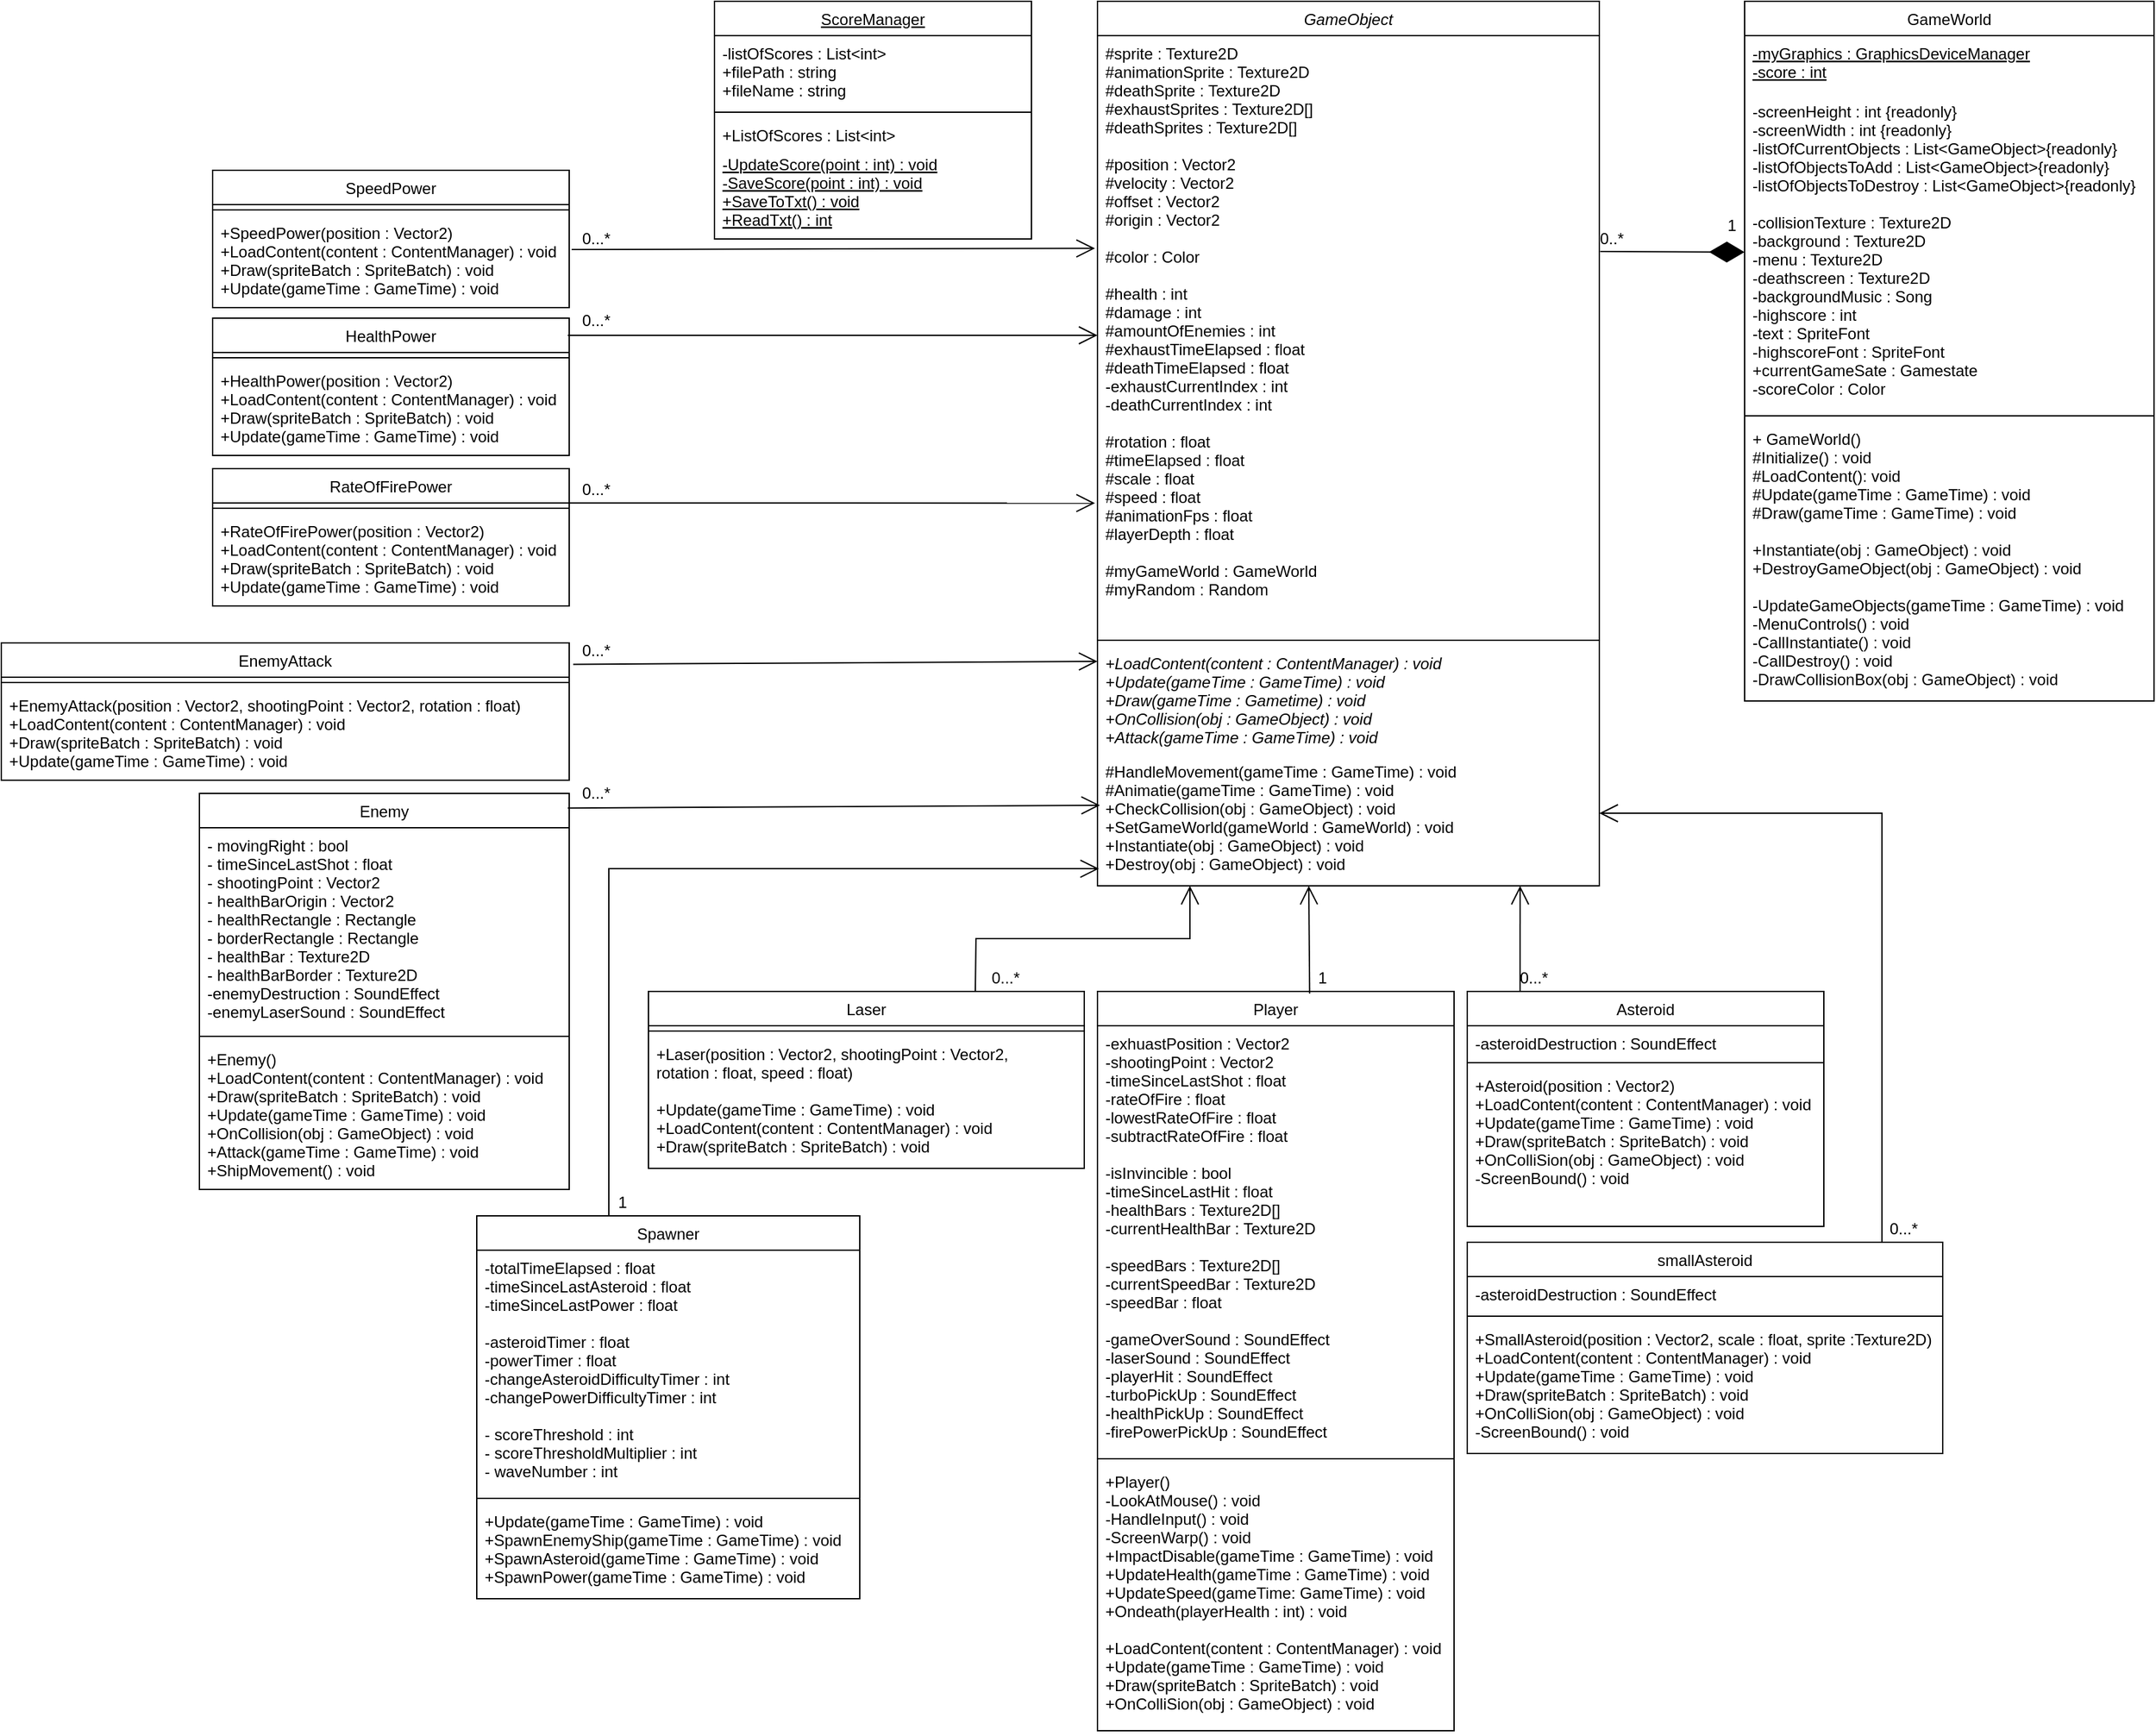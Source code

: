 <mxfile version="15.8.2" type="github">
  <diagram id="C5RBs43oDa-KdzZeNtuy" name="Page-1">
    <mxGraphModel dx="2249" dy="762" grid="1" gridSize="10" guides="1" tooltips="1" connect="1" arrows="1" fold="1" page="1" pageScale="1" pageWidth="827" pageHeight="1169" math="0" shadow="0">
      <root>
        <mxCell id="WIyWlLk6GJQsqaUBKTNV-0" />
        <mxCell id="WIyWlLk6GJQsqaUBKTNV-1" parent="WIyWlLk6GJQsqaUBKTNV-0" />
        <mxCell id="zkfFHV4jXpPFQw0GAbJ--0" value="GameObject&#xa;" style="swimlane;fontStyle=2;align=center;verticalAlign=top;childLayout=stackLayout;horizontal=1;startSize=26;horizontalStack=0;resizeParent=1;resizeLast=0;collapsible=1;marginBottom=0;rounded=0;shadow=0;strokeWidth=1;" parent="WIyWlLk6GJQsqaUBKTNV-1" vertex="1">
          <mxGeometry x="10" y="10" width="380" height="670" as="geometry">
            <mxRectangle x="230" y="140" width="160" height="26" as="alternateBounds" />
          </mxGeometry>
        </mxCell>
        <mxCell id="zkfFHV4jXpPFQw0GAbJ--3" value="#sprite : Texture2D&#xa;#animationSprite : Texture2D&#xa;#deathSprite : Texture2D&#xa;#exhaustSprites : Texture2D[]&#xa;#deathSprites : Texture2D[]&#xa;&#xa;#position : Vector2&#xa;#velocity : Vector2&#xa;#offset : Vector2&#xa;#origin : Vector2&#xa;&#xa;#color : Color &#xa;&#xa;#health : int&#xa;#damage : int&#xa;#amountOfEnemies : int&#xa;#exhaustTimeElapsed : float&#xa;#deathTimeElapsed : float&#xa;-exhaustCurrentIndex : int&#xa;-deathCurrentIndex : int &#xa;&#xa;#rotation : float&#xa;#timeElapsed : float&#xa;#scale : float&#xa;#speed : float&#xa;#animationFps : float&#xa;#layerDepth : float&#xa;&#xa;#myGameWorld : GameWorld&#xa;#myRandom : Random" style="text;align=left;verticalAlign=top;spacingLeft=4;spacingRight=4;overflow=hidden;rotatable=0;points=[[0,0.5],[1,0.5]];portConstraint=eastwest;rounded=0;shadow=0;html=0;fontStyle=0" parent="zkfFHV4jXpPFQw0GAbJ--0" vertex="1">
          <mxGeometry y="26" width="380" height="454" as="geometry" />
        </mxCell>
        <mxCell id="zkfFHV4jXpPFQw0GAbJ--4" value="" style="line;html=1;strokeWidth=1;align=left;verticalAlign=middle;spacingTop=-1;spacingLeft=3;spacingRight=3;rotatable=0;labelPosition=right;points=[];portConstraint=eastwest;" parent="zkfFHV4jXpPFQw0GAbJ--0" vertex="1">
          <mxGeometry y="480" width="380" height="8" as="geometry" />
        </mxCell>
        <mxCell id="pxwjKuDdbxGbTX345M8p-4" value="+LoadContent(content : ContentManager) : void&#xa;+Update(gameTime : GameTime) : void&#xa;+Draw(gameTime : Gametime) : void&#xa;+OnCollision(obj : GameObject) : void&#xa;+Attack(gameTime : GameTime) : void" style="text;align=left;verticalAlign=top;spacingLeft=4;spacingRight=4;overflow=hidden;rotatable=0;points=[[0,0.5],[1,0.5]];portConstraint=eastwest;fontStyle=2" vertex="1" parent="zkfFHV4jXpPFQw0GAbJ--0">
          <mxGeometry y="488" width="380" height="82" as="geometry" />
        </mxCell>
        <mxCell id="zkfFHV4jXpPFQw0GAbJ--5" value="#HandleMovement(gameTime : GameTime) : void&#xa;#Animatie(gameTime : GameTime) : void&#xa;+CheckCollision(obj : GameObject) : void&#xa;+SetGameWorld(gameWorld : GameWorld) : void&#xa;+Instantiate(obj : GameObject) : void&#xa;+Destroy(obj : GameObject) : void&#xa;" style="text;align=left;verticalAlign=top;spacingLeft=4;spacingRight=4;overflow=hidden;rotatable=0;points=[[0,0.5],[1,0.5]];portConstraint=eastwest;fontStyle=0" parent="zkfFHV4jXpPFQw0GAbJ--0" vertex="1">
          <mxGeometry y="570" width="380" height="90" as="geometry" />
        </mxCell>
        <mxCell id="pxwjKuDdbxGbTX345M8p-10" value="GameWorld" style="swimlane;fontStyle=0;align=center;verticalAlign=top;childLayout=stackLayout;horizontal=1;startSize=26;horizontalStack=0;resizeParent=1;resizeParentMax=0;resizeLast=0;collapsible=1;marginBottom=0;" vertex="1" parent="WIyWlLk6GJQsqaUBKTNV-1">
          <mxGeometry x="500" y="10" width="310" height="530" as="geometry" />
        </mxCell>
        <mxCell id="pxwjKuDdbxGbTX345M8p-11" value="-myGraphics : GraphicsDeviceManager&#xa;-score : int&#xa;" style="text;strokeColor=none;fillColor=none;align=left;verticalAlign=top;spacingLeft=4;spacingRight=4;overflow=hidden;rotatable=0;points=[[0,0.5],[1,0.5]];portConstraint=eastwest;fontStyle=4" vertex="1" parent="pxwjKuDdbxGbTX345M8p-10">
          <mxGeometry y="26" width="310" height="44" as="geometry" />
        </mxCell>
        <mxCell id="pxwjKuDdbxGbTX345M8p-58" value="-screenHeight : int {readonly}&#xa;-screenWidth : int {readonly}&#xa;-listOfCurrentObjects : List&lt;GameObject&gt;{readonly}&#xa;-listOfObjectsToAdd : List&lt;GameObject&gt;{readonly}&#xa;-listOfObjectsToDestroy : List&lt;GameObject&gt;{readonly}&#xa;&#xa;-collisionTexture : Texture2D&#xa;-background : Texture2D&#xa;-menu : Texture2D&#xa;-deathscreen : Texture2D&#xa;-backgroundMusic : Song&#xa;-highscore : int&#xa;-text : SpriteFont&#xa;-highscoreFont : SpriteFont&#xa;+currentGameSate : Gamestate&#xa;-scoreColor : Color" style="text;strokeColor=none;fillColor=none;align=left;verticalAlign=top;spacingLeft=4;spacingRight=4;overflow=hidden;rotatable=0;points=[[0,0.5],[1,0.5]];portConstraint=eastwest;fontStyle=0" vertex="1" parent="pxwjKuDdbxGbTX345M8p-10">
          <mxGeometry y="70" width="310" height="240" as="geometry" />
        </mxCell>
        <mxCell id="pxwjKuDdbxGbTX345M8p-12" value="" style="line;strokeWidth=1;fillColor=none;align=left;verticalAlign=middle;spacingTop=-1;spacingLeft=3;spacingRight=3;rotatable=0;labelPosition=right;points=[];portConstraint=eastwest;" vertex="1" parent="pxwjKuDdbxGbTX345M8p-10">
          <mxGeometry y="310" width="310" height="8" as="geometry" />
        </mxCell>
        <mxCell id="pxwjKuDdbxGbTX345M8p-13" value="+ GameWorld()&#xa;#Initialize() : void&#xa;#LoadContent(): void&#xa;#Update(gameTime : GameTime) : void&#xa;#Draw(gameTime : GameTime) : void&#xa;&#xa;+Instantiate(obj : GameObject) : void&#xa;+DestroyGameObject(obj : GameObject) : void&#xa;&#xa;-UpdateGameObjects(gameTime : GameTime) : void&#xa;-MenuControls() : void&#xa;-CallInstantiate() : void&#xa;-CallDestroy() : void&#xa;-DrawCollisionBox(obj : GameObject) : void" style="text;strokeColor=none;fillColor=none;align=left;verticalAlign=top;spacingLeft=4;spacingRight=4;overflow=hidden;rotatable=0;points=[[0,0.5],[1,0.5]];portConstraint=eastwest;" vertex="1" parent="pxwjKuDdbxGbTX345M8p-10">
          <mxGeometry y="318" width="310" height="212" as="geometry" />
        </mxCell>
        <mxCell id="pxwjKuDdbxGbTX345M8p-45" value="Player" style="swimlane;fontStyle=0;align=center;verticalAlign=top;childLayout=stackLayout;horizontal=1;startSize=26;horizontalStack=0;resizeParent=1;resizeParentMax=0;resizeLast=0;collapsible=1;marginBottom=0;" vertex="1" parent="WIyWlLk6GJQsqaUBKTNV-1">
          <mxGeometry x="10" y="760" width="270" height="560" as="geometry" />
        </mxCell>
        <mxCell id="pxwjKuDdbxGbTX345M8p-46" value="-exhuastPosition : Vector2&#xa;-shootingPoint : Vector2&#xa;-timeSinceLastShot : float&#xa;-rateOfFire : float&#xa;-lowestRateOfFire : float&#xa;-subtractRateOfFire : float&#xa;&#xa;-isInvincible : bool&#xa;-timeSinceLastHit : float&#xa;-healthBars : Texture2D[]&#xa;-currentHealthBar : Texture2D&#xa;&#xa;-speedBars : Texture2D[]&#xa;-currentSpeedBar : Texture2D&#xa;-speedBar : float&#xa;&#xa;-gameOverSound : SoundEffect&#xa;-laserSound : SoundEffect&#xa;-playerHit : SoundEffect&#xa;-turboPickUp : SoundEffect&#xa;-healthPickUp : SoundEffect&#xa;-firePowerPickUp : SoundEffect&#xa;&#xa;-" style="text;strokeColor=none;fillColor=none;align=left;verticalAlign=top;spacingLeft=4;spacingRight=4;overflow=hidden;rotatable=0;points=[[0,0.5],[1,0.5]];portConstraint=eastwest;" vertex="1" parent="pxwjKuDdbxGbTX345M8p-45">
          <mxGeometry y="26" width="270" height="324" as="geometry" />
        </mxCell>
        <mxCell id="pxwjKuDdbxGbTX345M8p-47" value="" style="line;strokeWidth=1;fillColor=none;align=left;verticalAlign=middle;spacingTop=-1;spacingLeft=3;spacingRight=3;rotatable=0;labelPosition=right;points=[];portConstraint=eastwest;" vertex="1" parent="pxwjKuDdbxGbTX345M8p-45">
          <mxGeometry y="350" width="270" height="8" as="geometry" />
        </mxCell>
        <mxCell id="pxwjKuDdbxGbTX345M8p-48" value="+Player()&#xa;-LookAtMouse() : void&#xa;-HandleInput() : void&#xa;-ScreenWarp() : void&#xa;+ImpactDisable(gameTime : GameTime) : void&#xa;+UpdateHealth(gameTime : GameTime) : void&#xa;+UpdateSpeed(gameTime: GameTime) : void&#xa;+Ondeath(playerHealth : int) : void&#xa;&#xa;+LoadContent(content : ContentManager) : void&#xa;+Update(gameTime : GameTime) : void&#xa;+Draw(spriteBatch : SpriteBatch) : void&#xa;+OnColliSion(obj : GameObject) : void" style="text;strokeColor=none;fillColor=none;align=left;verticalAlign=top;spacingLeft=4;spacingRight=4;overflow=hidden;rotatable=0;points=[[0,0.5],[1,0.5]];portConstraint=eastwest;" vertex="1" parent="pxwjKuDdbxGbTX345M8p-45">
          <mxGeometry y="358" width="270" height="202" as="geometry" />
        </mxCell>
        <mxCell id="pxwjKuDdbxGbTX345M8p-49" value="Asteroid" style="swimlane;fontStyle=0;align=center;verticalAlign=top;childLayout=stackLayout;horizontal=1;startSize=26;horizontalStack=0;resizeParent=1;resizeParentMax=0;resizeLast=0;collapsible=1;marginBottom=0;" vertex="1" parent="WIyWlLk6GJQsqaUBKTNV-1">
          <mxGeometry x="290" y="760" width="270" height="178" as="geometry" />
        </mxCell>
        <mxCell id="pxwjKuDdbxGbTX345M8p-50" value="-asteroidDestruction : SoundEffect" style="text;strokeColor=none;fillColor=none;align=left;verticalAlign=top;spacingLeft=4;spacingRight=4;overflow=hidden;rotatable=0;points=[[0,0.5],[1,0.5]];portConstraint=eastwest;" vertex="1" parent="pxwjKuDdbxGbTX345M8p-49">
          <mxGeometry y="26" width="270" height="24" as="geometry" />
        </mxCell>
        <mxCell id="pxwjKuDdbxGbTX345M8p-51" value="" style="line;strokeWidth=1;fillColor=none;align=left;verticalAlign=middle;spacingTop=-1;spacingLeft=3;spacingRight=3;rotatable=0;labelPosition=right;points=[];portConstraint=eastwest;" vertex="1" parent="pxwjKuDdbxGbTX345M8p-49">
          <mxGeometry y="50" width="270" height="8" as="geometry" />
        </mxCell>
        <mxCell id="pxwjKuDdbxGbTX345M8p-52" value="+Asteroid(position : Vector2)&#xa;+LoadContent(content : ContentManager) : void&#xa;+Update(gameTime : GameTime) : void&#xa;+Draw(spriteBatch : SpriteBatch) : void&#xa;+OnColliSion(obj : GameObject) : void&#xa;-ScreenBound() : void&#xa;" style="text;strokeColor=none;fillColor=none;align=left;verticalAlign=top;spacingLeft=4;spacingRight=4;overflow=hidden;rotatable=0;points=[[0,0.5],[1,0.5]];portConstraint=eastwest;" vertex="1" parent="pxwjKuDdbxGbTX345M8p-49">
          <mxGeometry y="58" width="270" height="120" as="geometry" />
        </mxCell>
        <mxCell id="pxwjKuDdbxGbTX345M8p-53" value="smallAsteroid" style="swimlane;fontStyle=0;align=center;verticalAlign=top;childLayout=stackLayout;horizontal=1;startSize=26;horizontalStack=0;resizeParent=1;resizeParentMax=0;resizeLast=0;collapsible=1;marginBottom=0;" vertex="1" parent="WIyWlLk6GJQsqaUBKTNV-1">
          <mxGeometry x="290" y="950" width="360" height="160" as="geometry" />
        </mxCell>
        <mxCell id="pxwjKuDdbxGbTX345M8p-54" value="-asteroidDestruction : SoundEffect" style="text;strokeColor=none;fillColor=none;align=left;verticalAlign=top;spacingLeft=4;spacingRight=4;overflow=hidden;rotatable=0;points=[[0,0.5],[1,0.5]];portConstraint=eastwest;" vertex="1" parent="pxwjKuDdbxGbTX345M8p-53">
          <mxGeometry y="26" width="360" height="26" as="geometry" />
        </mxCell>
        <mxCell id="pxwjKuDdbxGbTX345M8p-55" value="" style="line;strokeWidth=1;fillColor=none;align=left;verticalAlign=middle;spacingTop=-1;spacingLeft=3;spacingRight=3;rotatable=0;labelPosition=right;points=[];portConstraint=eastwest;" vertex="1" parent="pxwjKuDdbxGbTX345M8p-53">
          <mxGeometry y="52" width="360" height="8" as="geometry" />
        </mxCell>
        <mxCell id="pxwjKuDdbxGbTX345M8p-56" value="+SmallAsteroid(position : Vector2, scale : float, sprite :Texture2D)&#xa;+LoadContent(content : ContentManager) : void&#xa;+Update(gameTime : GameTime) : void&#xa;+Draw(spriteBatch : SpriteBatch) : void&#xa;+OnColliSion(obj : GameObject) : void&#xa;-ScreenBound() : void&#xa;" style="text;strokeColor=none;fillColor=none;align=left;verticalAlign=top;spacingLeft=4;spacingRight=4;overflow=hidden;rotatable=0;points=[[0,0.5],[1,0.5]];portConstraint=eastwest;" vertex="1" parent="pxwjKuDdbxGbTX345M8p-53">
          <mxGeometry y="60" width="360" height="100" as="geometry" />
        </mxCell>
        <mxCell id="pxwjKuDdbxGbTX345M8p-59" value="Laser" style="swimlane;fontStyle=0;align=center;verticalAlign=top;childLayout=stackLayout;horizontal=1;startSize=26;horizontalStack=0;resizeParent=1;resizeParentMax=0;resizeLast=0;collapsible=1;marginBottom=0;" vertex="1" parent="WIyWlLk6GJQsqaUBKTNV-1">
          <mxGeometry x="-330" y="760" width="330" height="134" as="geometry" />
        </mxCell>
        <mxCell id="pxwjKuDdbxGbTX345M8p-61" value="" style="line;strokeWidth=1;fillColor=none;align=left;verticalAlign=middle;spacingTop=-1;spacingLeft=3;spacingRight=3;rotatable=0;labelPosition=right;points=[];portConstraint=eastwest;" vertex="1" parent="pxwjKuDdbxGbTX345M8p-59">
          <mxGeometry y="26" width="330" height="8" as="geometry" />
        </mxCell>
        <mxCell id="pxwjKuDdbxGbTX345M8p-62" value="+Laser(position : Vector2, shootingPoint : Vector2, &#xa;rotation : float, speed : float)&#xa;&#xa;+Update(gameTime : GameTime) : void&#xa;+LoadContent(content : ContentManager) : void&#xa;+Draw(spriteBatch : SpriteBatch) : void" style="text;strokeColor=none;fillColor=none;align=left;verticalAlign=top;spacingLeft=4;spacingRight=4;overflow=hidden;rotatable=0;points=[[0,0.5],[1,0.5]];portConstraint=eastwest;" vertex="1" parent="pxwjKuDdbxGbTX345M8p-59">
          <mxGeometry y="34" width="330" height="100" as="geometry" />
        </mxCell>
        <mxCell id="pxwjKuDdbxGbTX345M8p-63" value="Spawner" style="swimlane;fontStyle=0;align=center;verticalAlign=top;childLayout=stackLayout;horizontal=1;startSize=26;horizontalStack=0;resizeParent=1;resizeParentMax=0;resizeLast=0;collapsible=1;marginBottom=0;" vertex="1" parent="WIyWlLk6GJQsqaUBKTNV-1">
          <mxGeometry x="-460" y="930" width="290" height="290" as="geometry" />
        </mxCell>
        <mxCell id="pxwjKuDdbxGbTX345M8p-64" value="-totalTimeElapsed : float&#xa;-timeSinceLastAsteroid : float&#xa;-timeSinceLastPower : float&#xa;&#xa;-asteroidTimer : float&#xa;-powerTimer : float&#xa;-changeAsteroidDifficultyTimer : int&#xa;-changePowerDifficultyTimer : int&#xa;&#xa;- scoreThreshold : int &#xa;- scoreThresholdMultiplier : int &#xa;- waveNumber : int" style="text;strokeColor=none;fillColor=none;align=left;verticalAlign=top;spacingLeft=4;spacingRight=4;overflow=hidden;rotatable=0;points=[[0,0.5],[1,0.5]];portConstraint=eastwest;" vertex="1" parent="pxwjKuDdbxGbTX345M8p-63">
          <mxGeometry y="26" width="290" height="184" as="geometry" />
        </mxCell>
        <mxCell id="pxwjKuDdbxGbTX345M8p-65" value="" style="line;strokeWidth=1;fillColor=none;align=left;verticalAlign=middle;spacingTop=-1;spacingLeft=3;spacingRight=3;rotatable=0;labelPosition=right;points=[];portConstraint=eastwest;" vertex="1" parent="pxwjKuDdbxGbTX345M8p-63">
          <mxGeometry y="210" width="290" height="8" as="geometry" />
        </mxCell>
        <mxCell id="pxwjKuDdbxGbTX345M8p-66" value="+Update(gameTime : GameTime) : void&#xa;+SpawnEnemyShip(gameTime : GameTime) : void&#xa;+SpawnAsteroid(gameTime : GameTime) : void&#xa;+SpawnPower(gameTime : GameTime) : void&#xa;" style="text;strokeColor=none;fillColor=none;align=left;verticalAlign=top;spacingLeft=4;spacingRight=4;overflow=hidden;rotatable=0;points=[[0,0.5],[1,0.5]];portConstraint=eastwest;" vertex="1" parent="pxwjKuDdbxGbTX345M8p-63">
          <mxGeometry y="218" width="290" height="72" as="geometry" />
        </mxCell>
        <mxCell id="pxwjKuDdbxGbTX345M8p-71" value="HealthPower" style="swimlane;fontStyle=0;align=center;verticalAlign=top;childLayout=stackLayout;horizontal=1;startSize=26;horizontalStack=0;resizeParent=1;resizeParentMax=0;resizeLast=0;collapsible=1;marginBottom=0;" vertex="1" parent="WIyWlLk6GJQsqaUBKTNV-1">
          <mxGeometry x="-660" y="250" width="270" height="104" as="geometry" />
        </mxCell>
        <mxCell id="pxwjKuDdbxGbTX345M8p-73" value="" style="line;strokeWidth=1;fillColor=none;align=left;verticalAlign=middle;spacingTop=-1;spacingLeft=3;spacingRight=3;rotatable=0;labelPosition=right;points=[];portConstraint=eastwest;" vertex="1" parent="pxwjKuDdbxGbTX345M8p-71">
          <mxGeometry y="26" width="270" height="8" as="geometry" />
        </mxCell>
        <mxCell id="pxwjKuDdbxGbTX345M8p-74" value="+HealthPower(position : Vector2)&#xa;+LoadContent(content : ContentManager) : void&#xa;+Draw(spriteBatch : SpriteBatch) : void&#xa;+Update(gameTime : GameTime) : void&#xa;" style="text;strokeColor=none;fillColor=none;align=left;verticalAlign=top;spacingLeft=4;spacingRight=4;overflow=hidden;rotatable=0;points=[[0,0.5],[1,0.5]];portConstraint=eastwest;" vertex="1" parent="pxwjKuDdbxGbTX345M8p-71">
          <mxGeometry y="34" width="270" height="70" as="geometry" />
        </mxCell>
        <mxCell id="pxwjKuDdbxGbTX345M8p-75" value="RateOfFirePower" style="swimlane;fontStyle=0;align=center;verticalAlign=top;childLayout=stackLayout;horizontal=1;startSize=26;horizontalStack=0;resizeParent=1;resizeParentMax=0;resizeLast=0;collapsible=1;marginBottom=0;" vertex="1" parent="WIyWlLk6GJQsqaUBKTNV-1">
          <mxGeometry x="-660" y="364" width="270" height="104" as="geometry" />
        </mxCell>
        <mxCell id="pxwjKuDdbxGbTX345M8p-77" value="" style="line;strokeWidth=1;fillColor=none;align=left;verticalAlign=middle;spacingTop=-1;spacingLeft=3;spacingRight=3;rotatable=0;labelPosition=right;points=[];portConstraint=eastwest;" vertex="1" parent="pxwjKuDdbxGbTX345M8p-75">
          <mxGeometry y="26" width="270" height="8" as="geometry" />
        </mxCell>
        <mxCell id="pxwjKuDdbxGbTX345M8p-78" value="+RateOfFirePower(position : Vector2)&#xa;+LoadContent(content : ContentManager) : void&#xa;+Draw(spriteBatch : SpriteBatch) : void&#xa;+Update(gameTime : GameTime) : void&#xa;" style="text;strokeColor=none;fillColor=none;align=left;verticalAlign=top;spacingLeft=4;spacingRight=4;overflow=hidden;rotatable=0;points=[[0,0.5],[1,0.5]];portConstraint=eastwest;" vertex="1" parent="pxwjKuDdbxGbTX345M8p-75">
          <mxGeometry y="34" width="270" height="70" as="geometry" />
        </mxCell>
        <mxCell id="pxwjKuDdbxGbTX345M8p-79" value="SpeedPower" style="swimlane;fontStyle=0;align=center;verticalAlign=top;childLayout=stackLayout;horizontal=1;startSize=26;horizontalStack=0;resizeParent=1;resizeParentMax=0;resizeLast=0;collapsible=1;marginBottom=0;" vertex="1" parent="WIyWlLk6GJQsqaUBKTNV-1">
          <mxGeometry x="-660" y="138" width="270" height="104" as="geometry" />
        </mxCell>
        <mxCell id="pxwjKuDdbxGbTX345M8p-81" value="" style="line;strokeWidth=1;fillColor=none;align=left;verticalAlign=middle;spacingTop=-1;spacingLeft=3;spacingRight=3;rotatable=0;labelPosition=right;points=[];portConstraint=eastwest;" vertex="1" parent="pxwjKuDdbxGbTX345M8p-79">
          <mxGeometry y="26" width="270" height="8" as="geometry" />
        </mxCell>
        <mxCell id="pxwjKuDdbxGbTX345M8p-82" value="+SpeedPower(position : Vector2)&#xa;+LoadContent(content : ContentManager) : void&#xa;+Draw(spriteBatch : SpriteBatch) : void&#xa;+Update(gameTime : GameTime) : void&#xa;" style="text;strokeColor=none;fillColor=none;align=left;verticalAlign=top;spacingLeft=4;spacingRight=4;overflow=hidden;rotatable=0;points=[[0,0.5],[1,0.5]];portConstraint=eastwest;" vertex="1" parent="pxwjKuDdbxGbTX345M8p-79">
          <mxGeometry y="34" width="270" height="70" as="geometry" />
        </mxCell>
        <mxCell id="pxwjKuDdbxGbTX345M8p-87" value="Enemy" style="swimlane;fontStyle=0;align=center;verticalAlign=top;childLayout=stackLayout;horizontal=1;startSize=26;horizontalStack=0;resizeParent=1;resizeParentMax=0;resizeLast=0;collapsible=1;marginBottom=0;" vertex="1" parent="WIyWlLk6GJQsqaUBKTNV-1">
          <mxGeometry x="-670" y="610" width="280" height="300" as="geometry" />
        </mxCell>
        <mxCell id="pxwjKuDdbxGbTX345M8p-88" value="- movingRight : bool &#xa;- timeSinceLastShot : float&#xa;- shootingPoint : Vector2&#xa;- healthBarOrigin : Vector2&#xa;- healthRectangle : Rectangle&#xa;- borderRectangle : Rectangle&#xa;- healthBar : Texture2D&#xa;- healthBarBorder : Texture2D&#xa;-enemyDestruction : SoundEffect&#xa;-enemyLaserSound : SoundEffect&#xa;" style="text;strokeColor=none;fillColor=none;align=left;verticalAlign=top;spacingLeft=4;spacingRight=4;overflow=hidden;rotatable=0;points=[[0,0.5],[1,0.5]];portConstraint=eastwest;" vertex="1" parent="pxwjKuDdbxGbTX345M8p-87">
          <mxGeometry y="26" width="280" height="154" as="geometry" />
        </mxCell>
        <mxCell id="pxwjKuDdbxGbTX345M8p-89" value="" style="line;strokeWidth=1;fillColor=none;align=left;verticalAlign=middle;spacingTop=-1;spacingLeft=3;spacingRight=3;rotatable=0;labelPosition=right;points=[];portConstraint=eastwest;" vertex="1" parent="pxwjKuDdbxGbTX345M8p-87">
          <mxGeometry y="180" width="280" height="8" as="geometry" />
        </mxCell>
        <mxCell id="pxwjKuDdbxGbTX345M8p-90" value="+Enemy()&#xa;+LoadContent(content : ContentManager) : void&#xa;+Draw(spriteBatch : SpriteBatch) : void&#xa;+Update(gameTime : GameTime) : void&#xa;+OnCollision(obj : GameObject) : void&#xa;+Attack(gameTime : GameTime) : void&#xa;+ShipMovement() : void&#xa;" style="text;strokeColor=none;fillColor=none;align=left;verticalAlign=top;spacingLeft=4;spacingRight=4;overflow=hidden;rotatable=0;points=[[0,0.5],[1,0.5]];portConstraint=eastwest;" vertex="1" parent="pxwjKuDdbxGbTX345M8p-87">
          <mxGeometry y="188" width="280" height="112" as="geometry" />
        </mxCell>
        <mxCell id="pxwjKuDdbxGbTX345M8p-91" value="EnemyAttack" style="swimlane;fontStyle=0;align=center;verticalAlign=top;childLayout=stackLayout;horizontal=1;startSize=26;horizontalStack=0;resizeParent=1;resizeParentMax=0;resizeLast=0;collapsible=1;marginBottom=0;" vertex="1" parent="WIyWlLk6GJQsqaUBKTNV-1">
          <mxGeometry x="-820" y="496" width="430" height="104" as="geometry" />
        </mxCell>
        <mxCell id="pxwjKuDdbxGbTX345M8p-93" value="" style="line;strokeWidth=1;fillColor=none;align=left;verticalAlign=middle;spacingTop=-1;spacingLeft=3;spacingRight=3;rotatable=0;labelPosition=right;points=[];portConstraint=eastwest;" vertex="1" parent="pxwjKuDdbxGbTX345M8p-91">
          <mxGeometry y="26" width="430" height="8" as="geometry" />
        </mxCell>
        <mxCell id="pxwjKuDdbxGbTX345M8p-94" value="+EnemyAttack(position : Vector2, shootingPoint : Vector2, rotation : float)&#xa;+LoadContent(content : ContentManager) : void&#xa;+Draw(spriteBatch : SpriteBatch) : void&#xa;+Update(gameTime : GameTime) : void&#xa;" style="text;strokeColor=none;fillColor=none;align=left;verticalAlign=top;spacingLeft=4;spacingRight=4;overflow=hidden;rotatable=0;points=[[0,0.5],[1,0.5]];portConstraint=eastwest;" vertex="1" parent="pxwjKuDdbxGbTX345M8p-91">
          <mxGeometry y="34" width="430" height="70" as="geometry" />
        </mxCell>
        <mxCell id="pxwjKuDdbxGbTX345M8p-95" value="ScoreManager" style="swimlane;fontStyle=4;align=center;verticalAlign=top;childLayout=stackLayout;horizontal=1;startSize=26;horizontalStack=0;resizeParent=1;resizeParentMax=0;resizeLast=0;collapsible=1;marginBottom=0;" vertex="1" parent="WIyWlLk6GJQsqaUBKTNV-1">
          <mxGeometry x="-280" y="10" width="240" height="180" as="geometry" />
        </mxCell>
        <mxCell id="pxwjKuDdbxGbTX345M8p-96" value="-listOfScores : List&lt;int&gt;&#xa;+filePath : string &#xa;+fileName : string&#xa;" style="text;strokeColor=none;fillColor=none;align=left;verticalAlign=top;spacingLeft=4;spacingRight=4;overflow=hidden;rotatable=0;points=[[0,0.5],[1,0.5]];portConstraint=eastwest;" vertex="1" parent="pxwjKuDdbxGbTX345M8p-95">
          <mxGeometry y="26" width="240" height="54" as="geometry" />
        </mxCell>
        <mxCell id="pxwjKuDdbxGbTX345M8p-97" value="" style="line;strokeWidth=1;fillColor=none;align=left;verticalAlign=middle;spacingTop=-1;spacingLeft=3;spacingRight=3;rotatable=0;labelPosition=right;points=[];portConstraint=eastwest;" vertex="1" parent="pxwjKuDdbxGbTX345M8p-95">
          <mxGeometry y="80" width="240" height="8" as="geometry" />
        </mxCell>
        <mxCell id="pxwjKuDdbxGbTX345M8p-101" value="+ListOfScores : List&lt;int&gt;" style="text;strokeColor=none;fillColor=none;align=left;verticalAlign=top;spacingLeft=4;spacingRight=4;overflow=hidden;rotatable=0;points=[[0,0.5],[1,0.5]];portConstraint=eastwest;fontStyle=0" vertex="1" parent="pxwjKuDdbxGbTX345M8p-95">
          <mxGeometry y="88" width="240" height="22" as="geometry" />
        </mxCell>
        <mxCell id="pxwjKuDdbxGbTX345M8p-104" value="-UpdateScore(point : int) : void&#xa;-SaveScore(point : int) : void&#xa;+SaveToTxt() : void&#xa;+ReadTxt() : int" style="text;strokeColor=none;fillColor=none;align=left;verticalAlign=top;spacingLeft=4;spacingRight=4;overflow=hidden;rotatable=0;points=[[0,0.5],[1,0.5]];portConstraint=eastwest;fontStyle=4" vertex="1" parent="pxwjKuDdbxGbTX345M8p-95">
          <mxGeometry y="110" width="240" height="70" as="geometry" />
        </mxCell>
        <mxCell id="pxwjKuDdbxGbTX345M8p-134" value="" style="endArrow=diamondThin;endFill=1;endSize=24;html=1;rounded=0;entryX=0;entryY=0.5;entryDx=0;entryDy=0;exitX=1.002;exitY=0.36;exitDx=0;exitDy=0;exitPerimeter=0;" edge="1" parent="WIyWlLk6GJQsqaUBKTNV-1" source="zkfFHV4jXpPFQw0GAbJ--3" target="pxwjKuDdbxGbTX345M8p-58">
          <mxGeometry width="160" relative="1" as="geometry">
            <mxPoint x="410" y="250" as="sourcePoint" />
            <mxPoint x="430" y="420" as="targetPoint" />
          </mxGeometry>
        </mxCell>
        <mxCell id="pxwjKuDdbxGbTX345M8p-135" value="0..*" style="text;html=1;align=center;verticalAlign=middle;resizable=0;points=[];autosize=1;strokeColor=none;fillColor=none;" vertex="1" parent="WIyWlLk6GJQsqaUBKTNV-1">
          <mxGeometry x="384" y="180" width="30" height="20" as="geometry" />
        </mxCell>
        <mxCell id="pxwjKuDdbxGbTX345M8p-136" value="1" style="text;html=1;align=center;verticalAlign=middle;resizable=0;points=[];autosize=1;strokeColor=none;fillColor=none;" vertex="1" parent="WIyWlLk6GJQsqaUBKTNV-1">
          <mxGeometry x="480" y="170" width="20" height="20" as="geometry" />
        </mxCell>
        <mxCell id="pxwjKuDdbxGbTX345M8p-137" value="" style="endArrow=open;endFill=1;endSize=12;html=1;rounded=0;exitX=0.595;exitY=0.003;exitDx=0;exitDy=0;exitPerimeter=0;" edge="1" parent="WIyWlLk6GJQsqaUBKTNV-1" source="pxwjKuDdbxGbTX345M8p-45">
          <mxGeometry width="160" relative="1" as="geometry">
            <mxPoint x="310" y="790" as="sourcePoint" />
            <mxPoint x="170" y="680" as="targetPoint" />
          </mxGeometry>
        </mxCell>
        <mxCell id="pxwjKuDdbxGbTX345M8p-138" value="1" style="text;html=1;align=center;verticalAlign=middle;resizable=0;points=[];autosize=1;strokeColor=none;fillColor=none;" vertex="1" parent="WIyWlLk6GJQsqaUBKTNV-1">
          <mxGeometry x="170" y="740" width="20" height="20" as="geometry" />
        </mxCell>
        <mxCell id="pxwjKuDdbxGbTX345M8p-139" value="" style="endArrow=open;endFill=1;endSize=12;html=1;rounded=0;exitX=0.148;exitY=0;exitDx=0;exitDy=0;exitPerimeter=0;" edge="1" parent="WIyWlLk6GJQsqaUBKTNV-1" source="pxwjKuDdbxGbTX345M8p-49">
          <mxGeometry width="160" relative="1" as="geometry">
            <mxPoint x="40" y="650" as="sourcePoint" />
            <mxPoint x="330" y="680" as="targetPoint" />
          </mxGeometry>
        </mxCell>
        <mxCell id="pxwjKuDdbxGbTX345M8p-140" value="0...*" style="text;html=1;align=center;verticalAlign=middle;resizable=0;points=[];autosize=1;strokeColor=none;fillColor=none;" vertex="1" parent="WIyWlLk6GJQsqaUBKTNV-1">
          <mxGeometry x="320" y="740" width="40" height="20" as="geometry" />
        </mxCell>
        <mxCell id="pxwjKuDdbxGbTX345M8p-141" value="" style="endArrow=open;endFill=1;endSize=12;html=1;rounded=0;entryX=1;entryY=0.5;entryDx=0;entryDy=0;" edge="1" parent="WIyWlLk6GJQsqaUBKTNV-1" target="zkfFHV4jXpPFQw0GAbJ--5">
          <mxGeometry width="160" relative="1" as="geometry">
            <mxPoint x="604" y="950" as="sourcePoint" />
            <mxPoint x="200" y="850" as="targetPoint" />
            <Array as="points">
              <mxPoint x="604" y="625" />
            </Array>
          </mxGeometry>
        </mxCell>
        <mxCell id="pxwjKuDdbxGbTX345M8p-142" value="0...*" style="text;html=1;align=center;verticalAlign=middle;resizable=0;points=[];autosize=1;strokeColor=none;fillColor=none;" vertex="1" parent="WIyWlLk6GJQsqaUBKTNV-1">
          <mxGeometry x="600" y="930" width="40" height="20" as="geometry" />
        </mxCell>
        <mxCell id="pxwjKuDdbxGbTX345M8p-143" value="" style="endArrow=open;endFill=1;endSize=12;html=1;rounded=0;exitX=0.75;exitY=0;exitDx=0;exitDy=0;" edge="1" parent="WIyWlLk6GJQsqaUBKTNV-1" source="pxwjKuDdbxGbTX345M8p-59">
          <mxGeometry width="160" relative="1" as="geometry">
            <mxPoint x="40" y="730" as="sourcePoint" />
            <mxPoint x="80" y="680" as="targetPoint" />
            <Array as="points">
              <mxPoint x="-82" y="720" />
              <mxPoint x="80" y="720" />
            </Array>
          </mxGeometry>
        </mxCell>
        <mxCell id="pxwjKuDdbxGbTX345M8p-144" value="0...*" style="text;html=1;align=center;verticalAlign=middle;resizable=0;points=[];autosize=1;strokeColor=none;fillColor=none;" vertex="1" parent="WIyWlLk6GJQsqaUBKTNV-1">
          <mxGeometry x="-80" y="740" width="40" height="20" as="geometry" />
        </mxCell>
        <mxCell id="pxwjKuDdbxGbTX345M8p-145" value="" style="endArrow=open;endFill=1;endSize=12;html=1;rounded=0;exitX=0;exitY=0;exitDx=0;exitDy=0;entryX=0.003;entryY=0.967;entryDx=0;entryDy=0;entryPerimeter=0;" edge="1" parent="WIyWlLk6GJQsqaUBKTNV-1" source="pxwjKuDdbxGbTX345M8p-63" target="zkfFHV4jXpPFQw0GAbJ--5">
          <mxGeometry width="160" relative="1" as="geometry">
            <mxPoint x="40" y="690" as="sourcePoint" />
            <mxPoint x="200" y="690" as="targetPoint" />
            <Array as="points">
              <mxPoint x="-360" y="930" />
              <mxPoint x="-360" y="690" />
              <mxPoint x="-360" y="667" />
              <mxPoint x="-250" y="667" />
              <mxPoint x="-160" y="667" />
            </Array>
          </mxGeometry>
        </mxCell>
        <mxCell id="pxwjKuDdbxGbTX345M8p-146" value="1" style="text;html=1;align=center;verticalAlign=middle;resizable=0;points=[];autosize=1;strokeColor=none;fillColor=none;" vertex="1" parent="WIyWlLk6GJQsqaUBKTNV-1">
          <mxGeometry x="-360" y="910" width="20" height="20" as="geometry" />
        </mxCell>
        <mxCell id="pxwjKuDdbxGbTX345M8p-147" value="" style="endArrow=open;endFill=1;endSize=12;html=1;rounded=0;entryX=0.005;entryY=0.433;entryDx=0;entryDy=0;entryPerimeter=0;exitX=0.996;exitY=0.037;exitDx=0;exitDy=0;exitPerimeter=0;" edge="1" parent="WIyWlLk6GJQsqaUBKTNV-1" source="pxwjKuDdbxGbTX345M8p-87" target="zkfFHV4jXpPFQw0GAbJ--5">
          <mxGeometry width="160" relative="1" as="geometry">
            <mxPoint x="-640" y="790" as="sourcePoint" />
            <mxPoint x="-480" y="790" as="targetPoint" />
          </mxGeometry>
        </mxCell>
        <mxCell id="pxwjKuDdbxGbTX345M8p-148" value="0...*" style="text;html=1;align=center;verticalAlign=middle;resizable=0;points=[];autosize=1;strokeColor=none;fillColor=none;" vertex="1" parent="WIyWlLk6GJQsqaUBKTNV-1">
          <mxGeometry x="-390" y="600" width="40" height="20" as="geometry" />
        </mxCell>
        <mxCell id="pxwjKuDdbxGbTX345M8p-149" value="" style="endArrow=open;endFill=1;endSize=12;html=1;rounded=0;exitX=1.007;exitY=0.156;exitDx=0;exitDy=0;exitPerimeter=0;" edge="1" parent="WIyWlLk6GJQsqaUBKTNV-1" source="pxwjKuDdbxGbTX345M8p-91">
          <mxGeometry width="160" relative="1" as="geometry">
            <mxPoint x="-330" y="610" as="sourcePoint" />
            <mxPoint x="10" y="510" as="targetPoint" />
          </mxGeometry>
        </mxCell>
        <mxCell id="pxwjKuDdbxGbTX345M8p-150" value="0...*" style="text;html=1;align=center;verticalAlign=middle;resizable=0;points=[];autosize=1;strokeColor=none;fillColor=none;" vertex="1" parent="WIyWlLk6GJQsqaUBKTNV-1">
          <mxGeometry x="-390" y="492" width="40" height="20" as="geometry" />
        </mxCell>
        <mxCell id="pxwjKuDdbxGbTX345M8p-151" value="" style="endArrow=open;endFill=1;endSize=12;html=1;rounded=0;entryX=-0.005;entryY=0.78;entryDx=0;entryDy=0;entryPerimeter=0;exitX=1;exitY=0.25;exitDx=0;exitDy=0;" edge="1" parent="WIyWlLk6GJQsqaUBKTNV-1" source="pxwjKuDdbxGbTX345M8p-75" target="zkfFHV4jXpPFQw0GAbJ--3">
          <mxGeometry width="160" relative="1" as="geometry">
            <mxPoint x="-370" y="470" as="sourcePoint" />
            <mxPoint x="-210" y="470" as="targetPoint" />
          </mxGeometry>
        </mxCell>
        <mxCell id="pxwjKuDdbxGbTX345M8p-152" value="0...*" style="text;html=1;align=center;verticalAlign=middle;resizable=0;points=[];autosize=1;strokeColor=none;fillColor=none;" vertex="1" parent="WIyWlLk6GJQsqaUBKTNV-1">
          <mxGeometry x="-390" y="370" width="40" height="20" as="geometry" />
        </mxCell>
        <mxCell id="pxwjKuDdbxGbTX345M8p-153" value="" style="endArrow=open;endFill=1;endSize=12;html=1;rounded=0;entryX=0;entryY=0.5;entryDx=0;entryDy=0;exitX=0.996;exitY=0.125;exitDx=0;exitDy=0;exitPerimeter=0;" edge="1" parent="WIyWlLk6GJQsqaUBKTNV-1" source="pxwjKuDdbxGbTX345M8p-71" target="zkfFHV4jXpPFQw0GAbJ--3">
          <mxGeometry width="160" relative="1" as="geometry">
            <mxPoint x="-380" y="400" as="sourcePoint" />
            <mxPoint x="18.1" y="400.12" as="targetPoint" />
          </mxGeometry>
        </mxCell>
        <mxCell id="pxwjKuDdbxGbTX345M8p-154" value="" style="endArrow=open;endFill=1;endSize=12;html=1;rounded=0;entryX=-0.005;entryY=0.355;entryDx=0;entryDy=0;exitX=1.007;exitY=0.371;exitDx=0;exitDy=0;exitPerimeter=0;entryPerimeter=0;" edge="1" parent="WIyWlLk6GJQsqaUBKTNV-1" source="pxwjKuDdbxGbTX345M8p-82" target="zkfFHV4jXpPFQw0GAbJ--3">
          <mxGeometry width="160" relative="1" as="geometry">
            <mxPoint x="-381.08" y="273" as="sourcePoint" />
            <mxPoint x="20" y="273" as="targetPoint" />
          </mxGeometry>
        </mxCell>
        <mxCell id="pxwjKuDdbxGbTX345M8p-155" value="0...*" style="text;html=1;align=center;verticalAlign=middle;resizable=0;points=[];autosize=1;strokeColor=none;fillColor=none;" vertex="1" parent="WIyWlLk6GJQsqaUBKTNV-1">
          <mxGeometry x="-390" y="242" width="40" height="20" as="geometry" />
        </mxCell>
        <mxCell id="pxwjKuDdbxGbTX345M8p-156" value="0...*" style="text;html=1;align=center;verticalAlign=middle;resizable=0;points=[];autosize=1;strokeColor=none;fillColor=none;" vertex="1" parent="WIyWlLk6GJQsqaUBKTNV-1">
          <mxGeometry x="-390" y="180" width="40" height="20" as="geometry" />
        </mxCell>
      </root>
    </mxGraphModel>
  </diagram>
</mxfile>
